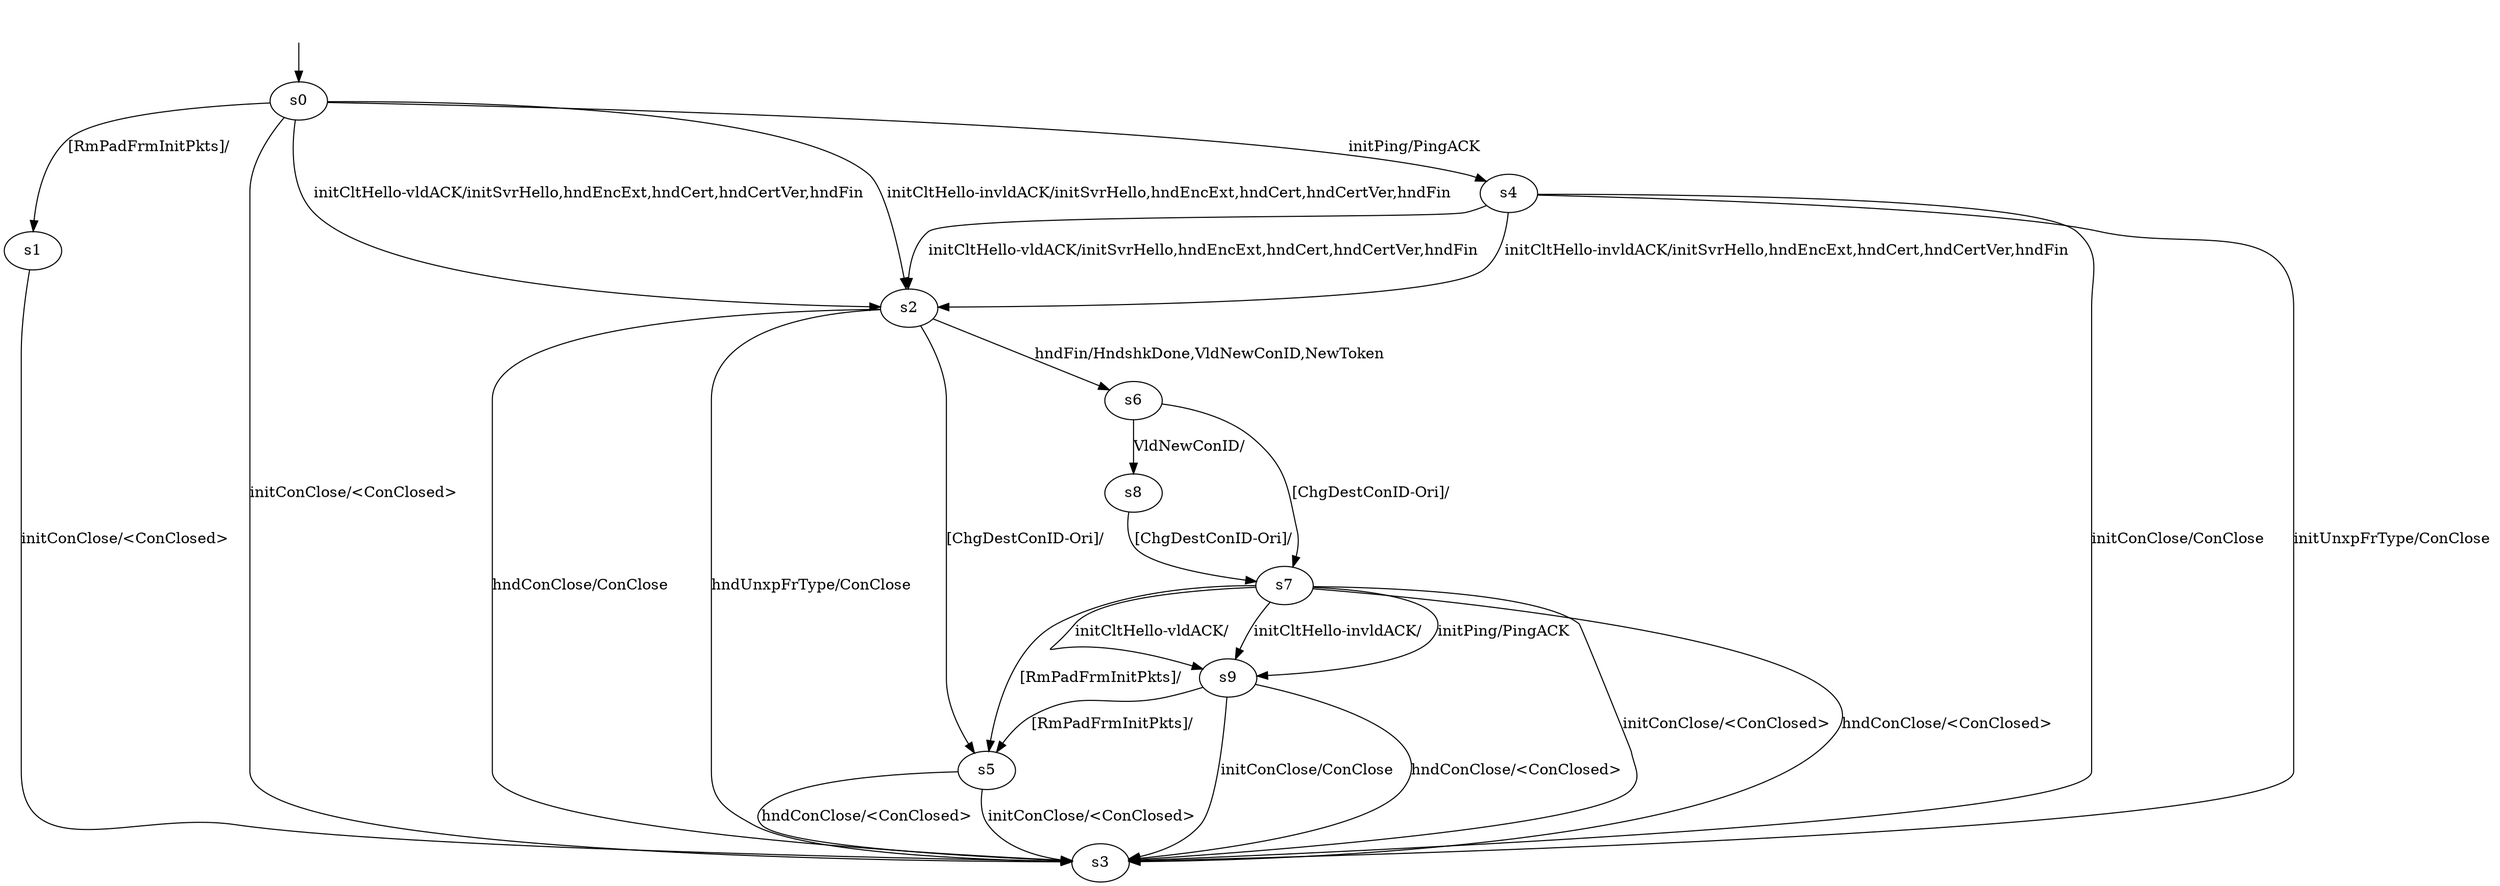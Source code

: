 digraph "../results/neqoModels/neqo-B-CS-0/learnedModel" {
s0 [label=s0];
s1 [label=s1];
s2 [label=s2];
s3 [label=s3];
s4 [label=s4];
s5 [label=s5];
s6 [label=s6];
s7 [label=s7];
s8 [label=s8];
s9 [label=s9];
s0 -> s4  [label="initPing/PingACK "];
s0 -> s3  [label="initConClose/<ConClosed> "];
s0 -> s2  [label="initCltHello-vldACK/initSvrHello,hndEncExt,hndCert,hndCertVer,hndFin "];
s0 -> s2  [label="initCltHello-invldACK/initSvrHello,hndEncExt,hndCert,hndCertVer,hndFin "];
s0 -> s1  [label="[RmPadFrmInitPkts]/ "];
s1 -> s3  [label="initConClose/<ConClosed> "];
s2 -> s6  [label="hndFin/HndshkDone,VldNewConID,NewToken "];
s2 -> s3  [label="hndConClose/ConClose "];
s2 -> s3  [label="hndUnxpFrType/ConClose "];
s2 -> s5  [label="[ChgDestConID-Ori]/ "];
s4 -> s3  [label="initConClose/ConClose "];
s4 -> s2  [label="initCltHello-vldACK/initSvrHello,hndEncExt,hndCert,hndCertVer,hndFin "];
s4 -> s2  [label="initCltHello-invldACK/initSvrHello,hndEncExt,hndCert,hndCertVer,hndFin "];
s4 -> s3  [label="initUnxpFrType/ConClose "];
s5 -> s3  [label="initConClose/<ConClosed> "];
s5 -> s3  [label="hndConClose/<ConClosed> "];
s6 -> s8  [label="VldNewConID/ "];
s6 -> s7  [label="[ChgDestConID-Ori]/ "];
s7 -> s9  [label="initPing/PingACK "];
s7 -> s3  [label="initConClose/<ConClosed> "];
s7 -> s9  [label="initCltHello-vldACK/ "];
s7 -> s9  [label="initCltHello-invldACK/ "];
s7 -> s3  [label="hndConClose/<ConClosed> "];
s7 -> s5  [label="[RmPadFrmInitPkts]/ "];
s8 -> s7  [label="[ChgDestConID-Ori]/ "];
s9 -> s3  [label="initConClose/ConClose "];
s9 -> s3  [label="hndConClose/<ConClosed> "];
s9 -> s5  [label="[RmPadFrmInitPkts]/ "];
__start0 [label="", shape=none];
__start0 -> s0  [label=""];
}
